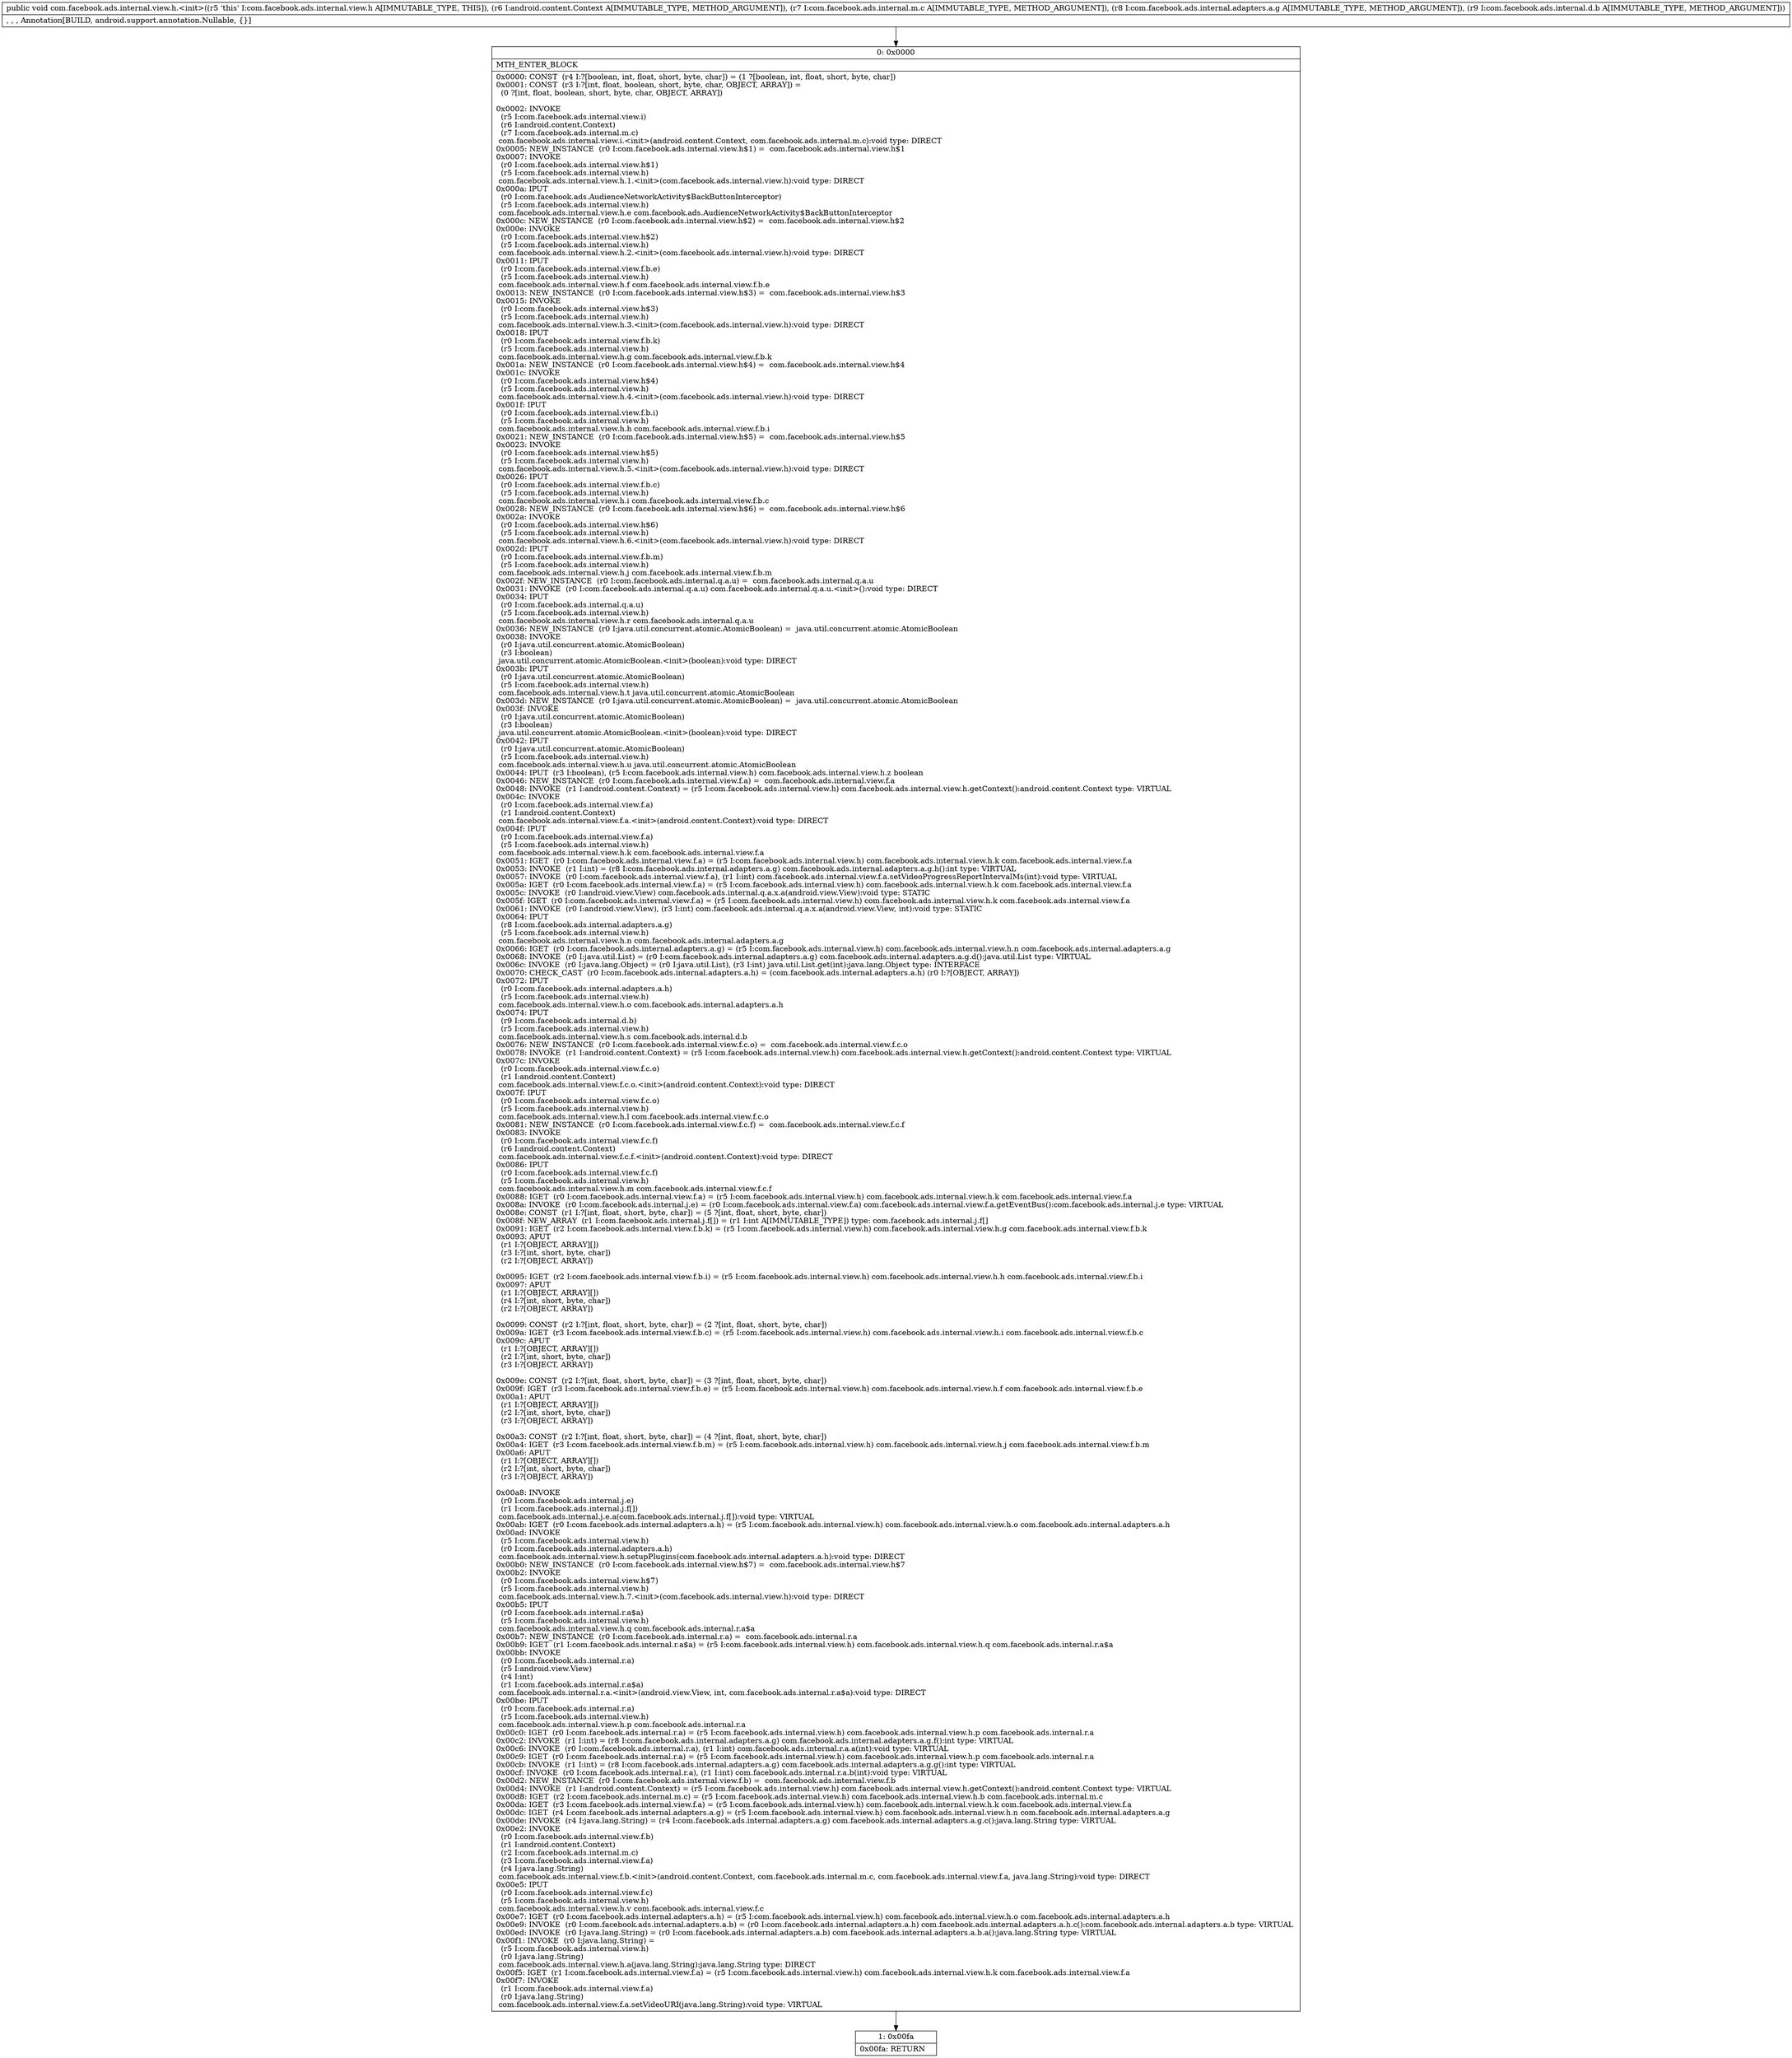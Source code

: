 digraph "CFG forcom.facebook.ads.internal.view.h.\<init\>(Landroid\/content\/Context;Lcom\/facebook\/ads\/internal\/m\/c;Lcom\/facebook\/ads\/internal\/adapters\/a\/g;Lcom\/facebook\/ads\/internal\/d\/b;)V" {
Node_0 [shape=record,label="{0\:\ 0x0000|MTH_ENTER_BLOCK\l|0x0000: CONST  (r4 I:?[boolean, int, float, short, byte, char]) = (1 ?[boolean, int, float, short, byte, char]) \l0x0001: CONST  (r3 I:?[int, float, boolean, short, byte, char, OBJECT, ARRAY]) = \l  (0 ?[int, float, boolean, short, byte, char, OBJECT, ARRAY])\l \l0x0002: INVOKE  \l  (r5 I:com.facebook.ads.internal.view.i)\l  (r6 I:android.content.Context)\l  (r7 I:com.facebook.ads.internal.m.c)\l com.facebook.ads.internal.view.i.\<init\>(android.content.Context, com.facebook.ads.internal.m.c):void type: DIRECT \l0x0005: NEW_INSTANCE  (r0 I:com.facebook.ads.internal.view.h$1) =  com.facebook.ads.internal.view.h$1 \l0x0007: INVOKE  \l  (r0 I:com.facebook.ads.internal.view.h$1)\l  (r5 I:com.facebook.ads.internal.view.h)\l com.facebook.ads.internal.view.h.1.\<init\>(com.facebook.ads.internal.view.h):void type: DIRECT \l0x000a: IPUT  \l  (r0 I:com.facebook.ads.AudienceNetworkActivity$BackButtonInterceptor)\l  (r5 I:com.facebook.ads.internal.view.h)\l com.facebook.ads.internal.view.h.e com.facebook.ads.AudienceNetworkActivity$BackButtonInterceptor \l0x000c: NEW_INSTANCE  (r0 I:com.facebook.ads.internal.view.h$2) =  com.facebook.ads.internal.view.h$2 \l0x000e: INVOKE  \l  (r0 I:com.facebook.ads.internal.view.h$2)\l  (r5 I:com.facebook.ads.internal.view.h)\l com.facebook.ads.internal.view.h.2.\<init\>(com.facebook.ads.internal.view.h):void type: DIRECT \l0x0011: IPUT  \l  (r0 I:com.facebook.ads.internal.view.f.b.e)\l  (r5 I:com.facebook.ads.internal.view.h)\l com.facebook.ads.internal.view.h.f com.facebook.ads.internal.view.f.b.e \l0x0013: NEW_INSTANCE  (r0 I:com.facebook.ads.internal.view.h$3) =  com.facebook.ads.internal.view.h$3 \l0x0015: INVOKE  \l  (r0 I:com.facebook.ads.internal.view.h$3)\l  (r5 I:com.facebook.ads.internal.view.h)\l com.facebook.ads.internal.view.h.3.\<init\>(com.facebook.ads.internal.view.h):void type: DIRECT \l0x0018: IPUT  \l  (r0 I:com.facebook.ads.internal.view.f.b.k)\l  (r5 I:com.facebook.ads.internal.view.h)\l com.facebook.ads.internal.view.h.g com.facebook.ads.internal.view.f.b.k \l0x001a: NEW_INSTANCE  (r0 I:com.facebook.ads.internal.view.h$4) =  com.facebook.ads.internal.view.h$4 \l0x001c: INVOKE  \l  (r0 I:com.facebook.ads.internal.view.h$4)\l  (r5 I:com.facebook.ads.internal.view.h)\l com.facebook.ads.internal.view.h.4.\<init\>(com.facebook.ads.internal.view.h):void type: DIRECT \l0x001f: IPUT  \l  (r0 I:com.facebook.ads.internal.view.f.b.i)\l  (r5 I:com.facebook.ads.internal.view.h)\l com.facebook.ads.internal.view.h.h com.facebook.ads.internal.view.f.b.i \l0x0021: NEW_INSTANCE  (r0 I:com.facebook.ads.internal.view.h$5) =  com.facebook.ads.internal.view.h$5 \l0x0023: INVOKE  \l  (r0 I:com.facebook.ads.internal.view.h$5)\l  (r5 I:com.facebook.ads.internal.view.h)\l com.facebook.ads.internal.view.h.5.\<init\>(com.facebook.ads.internal.view.h):void type: DIRECT \l0x0026: IPUT  \l  (r0 I:com.facebook.ads.internal.view.f.b.c)\l  (r5 I:com.facebook.ads.internal.view.h)\l com.facebook.ads.internal.view.h.i com.facebook.ads.internal.view.f.b.c \l0x0028: NEW_INSTANCE  (r0 I:com.facebook.ads.internal.view.h$6) =  com.facebook.ads.internal.view.h$6 \l0x002a: INVOKE  \l  (r0 I:com.facebook.ads.internal.view.h$6)\l  (r5 I:com.facebook.ads.internal.view.h)\l com.facebook.ads.internal.view.h.6.\<init\>(com.facebook.ads.internal.view.h):void type: DIRECT \l0x002d: IPUT  \l  (r0 I:com.facebook.ads.internal.view.f.b.m)\l  (r5 I:com.facebook.ads.internal.view.h)\l com.facebook.ads.internal.view.h.j com.facebook.ads.internal.view.f.b.m \l0x002f: NEW_INSTANCE  (r0 I:com.facebook.ads.internal.q.a.u) =  com.facebook.ads.internal.q.a.u \l0x0031: INVOKE  (r0 I:com.facebook.ads.internal.q.a.u) com.facebook.ads.internal.q.a.u.\<init\>():void type: DIRECT \l0x0034: IPUT  \l  (r0 I:com.facebook.ads.internal.q.a.u)\l  (r5 I:com.facebook.ads.internal.view.h)\l com.facebook.ads.internal.view.h.r com.facebook.ads.internal.q.a.u \l0x0036: NEW_INSTANCE  (r0 I:java.util.concurrent.atomic.AtomicBoolean) =  java.util.concurrent.atomic.AtomicBoolean \l0x0038: INVOKE  \l  (r0 I:java.util.concurrent.atomic.AtomicBoolean)\l  (r3 I:boolean)\l java.util.concurrent.atomic.AtomicBoolean.\<init\>(boolean):void type: DIRECT \l0x003b: IPUT  \l  (r0 I:java.util.concurrent.atomic.AtomicBoolean)\l  (r5 I:com.facebook.ads.internal.view.h)\l com.facebook.ads.internal.view.h.t java.util.concurrent.atomic.AtomicBoolean \l0x003d: NEW_INSTANCE  (r0 I:java.util.concurrent.atomic.AtomicBoolean) =  java.util.concurrent.atomic.AtomicBoolean \l0x003f: INVOKE  \l  (r0 I:java.util.concurrent.atomic.AtomicBoolean)\l  (r3 I:boolean)\l java.util.concurrent.atomic.AtomicBoolean.\<init\>(boolean):void type: DIRECT \l0x0042: IPUT  \l  (r0 I:java.util.concurrent.atomic.AtomicBoolean)\l  (r5 I:com.facebook.ads.internal.view.h)\l com.facebook.ads.internal.view.h.u java.util.concurrent.atomic.AtomicBoolean \l0x0044: IPUT  (r3 I:boolean), (r5 I:com.facebook.ads.internal.view.h) com.facebook.ads.internal.view.h.z boolean \l0x0046: NEW_INSTANCE  (r0 I:com.facebook.ads.internal.view.f.a) =  com.facebook.ads.internal.view.f.a \l0x0048: INVOKE  (r1 I:android.content.Context) = (r5 I:com.facebook.ads.internal.view.h) com.facebook.ads.internal.view.h.getContext():android.content.Context type: VIRTUAL \l0x004c: INVOKE  \l  (r0 I:com.facebook.ads.internal.view.f.a)\l  (r1 I:android.content.Context)\l com.facebook.ads.internal.view.f.a.\<init\>(android.content.Context):void type: DIRECT \l0x004f: IPUT  \l  (r0 I:com.facebook.ads.internal.view.f.a)\l  (r5 I:com.facebook.ads.internal.view.h)\l com.facebook.ads.internal.view.h.k com.facebook.ads.internal.view.f.a \l0x0051: IGET  (r0 I:com.facebook.ads.internal.view.f.a) = (r5 I:com.facebook.ads.internal.view.h) com.facebook.ads.internal.view.h.k com.facebook.ads.internal.view.f.a \l0x0053: INVOKE  (r1 I:int) = (r8 I:com.facebook.ads.internal.adapters.a.g) com.facebook.ads.internal.adapters.a.g.h():int type: VIRTUAL \l0x0057: INVOKE  (r0 I:com.facebook.ads.internal.view.f.a), (r1 I:int) com.facebook.ads.internal.view.f.a.setVideoProgressReportIntervalMs(int):void type: VIRTUAL \l0x005a: IGET  (r0 I:com.facebook.ads.internal.view.f.a) = (r5 I:com.facebook.ads.internal.view.h) com.facebook.ads.internal.view.h.k com.facebook.ads.internal.view.f.a \l0x005c: INVOKE  (r0 I:android.view.View) com.facebook.ads.internal.q.a.x.a(android.view.View):void type: STATIC \l0x005f: IGET  (r0 I:com.facebook.ads.internal.view.f.a) = (r5 I:com.facebook.ads.internal.view.h) com.facebook.ads.internal.view.h.k com.facebook.ads.internal.view.f.a \l0x0061: INVOKE  (r0 I:android.view.View), (r3 I:int) com.facebook.ads.internal.q.a.x.a(android.view.View, int):void type: STATIC \l0x0064: IPUT  \l  (r8 I:com.facebook.ads.internal.adapters.a.g)\l  (r5 I:com.facebook.ads.internal.view.h)\l com.facebook.ads.internal.view.h.n com.facebook.ads.internal.adapters.a.g \l0x0066: IGET  (r0 I:com.facebook.ads.internal.adapters.a.g) = (r5 I:com.facebook.ads.internal.view.h) com.facebook.ads.internal.view.h.n com.facebook.ads.internal.adapters.a.g \l0x0068: INVOKE  (r0 I:java.util.List) = (r0 I:com.facebook.ads.internal.adapters.a.g) com.facebook.ads.internal.adapters.a.g.d():java.util.List type: VIRTUAL \l0x006c: INVOKE  (r0 I:java.lang.Object) = (r0 I:java.util.List), (r3 I:int) java.util.List.get(int):java.lang.Object type: INTERFACE \l0x0070: CHECK_CAST  (r0 I:com.facebook.ads.internal.adapters.a.h) = (com.facebook.ads.internal.adapters.a.h) (r0 I:?[OBJECT, ARRAY]) \l0x0072: IPUT  \l  (r0 I:com.facebook.ads.internal.adapters.a.h)\l  (r5 I:com.facebook.ads.internal.view.h)\l com.facebook.ads.internal.view.h.o com.facebook.ads.internal.adapters.a.h \l0x0074: IPUT  \l  (r9 I:com.facebook.ads.internal.d.b)\l  (r5 I:com.facebook.ads.internal.view.h)\l com.facebook.ads.internal.view.h.s com.facebook.ads.internal.d.b \l0x0076: NEW_INSTANCE  (r0 I:com.facebook.ads.internal.view.f.c.o) =  com.facebook.ads.internal.view.f.c.o \l0x0078: INVOKE  (r1 I:android.content.Context) = (r5 I:com.facebook.ads.internal.view.h) com.facebook.ads.internal.view.h.getContext():android.content.Context type: VIRTUAL \l0x007c: INVOKE  \l  (r0 I:com.facebook.ads.internal.view.f.c.o)\l  (r1 I:android.content.Context)\l com.facebook.ads.internal.view.f.c.o.\<init\>(android.content.Context):void type: DIRECT \l0x007f: IPUT  \l  (r0 I:com.facebook.ads.internal.view.f.c.o)\l  (r5 I:com.facebook.ads.internal.view.h)\l com.facebook.ads.internal.view.h.l com.facebook.ads.internal.view.f.c.o \l0x0081: NEW_INSTANCE  (r0 I:com.facebook.ads.internal.view.f.c.f) =  com.facebook.ads.internal.view.f.c.f \l0x0083: INVOKE  \l  (r0 I:com.facebook.ads.internal.view.f.c.f)\l  (r6 I:android.content.Context)\l com.facebook.ads.internal.view.f.c.f.\<init\>(android.content.Context):void type: DIRECT \l0x0086: IPUT  \l  (r0 I:com.facebook.ads.internal.view.f.c.f)\l  (r5 I:com.facebook.ads.internal.view.h)\l com.facebook.ads.internal.view.h.m com.facebook.ads.internal.view.f.c.f \l0x0088: IGET  (r0 I:com.facebook.ads.internal.view.f.a) = (r5 I:com.facebook.ads.internal.view.h) com.facebook.ads.internal.view.h.k com.facebook.ads.internal.view.f.a \l0x008a: INVOKE  (r0 I:com.facebook.ads.internal.j.e) = (r0 I:com.facebook.ads.internal.view.f.a) com.facebook.ads.internal.view.f.a.getEventBus():com.facebook.ads.internal.j.e type: VIRTUAL \l0x008e: CONST  (r1 I:?[int, float, short, byte, char]) = (5 ?[int, float, short, byte, char]) \l0x008f: NEW_ARRAY  (r1 I:com.facebook.ads.internal.j.f[]) = (r1 I:int A[IMMUTABLE_TYPE]) type: com.facebook.ads.internal.j.f[] \l0x0091: IGET  (r2 I:com.facebook.ads.internal.view.f.b.k) = (r5 I:com.facebook.ads.internal.view.h) com.facebook.ads.internal.view.h.g com.facebook.ads.internal.view.f.b.k \l0x0093: APUT  \l  (r1 I:?[OBJECT, ARRAY][])\l  (r3 I:?[int, short, byte, char])\l  (r2 I:?[OBJECT, ARRAY])\l \l0x0095: IGET  (r2 I:com.facebook.ads.internal.view.f.b.i) = (r5 I:com.facebook.ads.internal.view.h) com.facebook.ads.internal.view.h.h com.facebook.ads.internal.view.f.b.i \l0x0097: APUT  \l  (r1 I:?[OBJECT, ARRAY][])\l  (r4 I:?[int, short, byte, char])\l  (r2 I:?[OBJECT, ARRAY])\l \l0x0099: CONST  (r2 I:?[int, float, short, byte, char]) = (2 ?[int, float, short, byte, char]) \l0x009a: IGET  (r3 I:com.facebook.ads.internal.view.f.b.c) = (r5 I:com.facebook.ads.internal.view.h) com.facebook.ads.internal.view.h.i com.facebook.ads.internal.view.f.b.c \l0x009c: APUT  \l  (r1 I:?[OBJECT, ARRAY][])\l  (r2 I:?[int, short, byte, char])\l  (r3 I:?[OBJECT, ARRAY])\l \l0x009e: CONST  (r2 I:?[int, float, short, byte, char]) = (3 ?[int, float, short, byte, char]) \l0x009f: IGET  (r3 I:com.facebook.ads.internal.view.f.b.e) = (r5 I:com.facebook.ads.internal.view.h) com.facebook.ads.internal.view.h.f com.facebook.ads.internal.view.f.b.e \l0x00a1: APUT  \l  (r1 I:?[OBJECT, ARRAY][])\l  (r2 I:?[int, short, byte, char])\l  (r3 I:?[OBJECT, ARRAY])\l \l0x00a3: CONST  (r2 I:?[int, float, short, byte, char]) = (4 ?[int, float, short, byte, char]) \l0x00a4: IGET  (r3 I:com.facebook.ads.internal.view.f.b.m) = (r5 I:com.facebook.ads.internal.view.h) com.facebook.ads.internal.view.h.j com.facebook.ads.internal.view.f.b.m \l0x00a6: APUT  \l  (r1 I:?[OBJECT, ARRAY][])\l  (r2 I:?[int, short, byte, char])\l  (r3 I:?[OBJECT, ARRAY])\l \l0x00a8: INVOKE  \l  (r0 I:com.facebook.ads.internal.j.e)\l  (r1 I:com.facebook.ads.internal.j.f[])\l com.facebook.ads.internal.j.e.a(com.facebook.ads.internal.j.f[]):void type: VIRTUAL \l0x00ab: IGET  (r0 I:com.facebook.ads.internal.adapters.a.h) = (r5 I:com.facebook.ads.internal.view.h) com.facebook.ads.internal.view.h.o com.facebook.ads.internal.adapters.a.h \l0x00ad: INVOKE  \l  (r5 I:com.facebook.ads.internal.view.h)\l  (r0 I:com.facebook.ads.internal.adapters.a.h)\l com.facebook.ads.internal.view.h.setupPlugins(com.facebook.ads.internal.adapters.a.h):void type: DIRECT \l0x00b0: NEW_INSTANCE  (r0 I:com.facebook.ads.internal.view.h$7) =  com.facebook.ads.internal.view.h$7 \l0x00b2: INVOKE  \l  (r0 I:com.facebook.ads.internal.view.h$7)\l  (r5 I:com.facebook.ads.internal.view.h)\l com.facebook.ads.internal.view.h.7.\<init\>(com.facebook.ads.internal.view.h):void type: DIRECT \l0x00b5: IPUT  \l  (r0 I:com.facebook.ads.internal.r.a$a)\l  (r5 I:com.facebook.ads.internal.view.h)\l com.facebook.ads.internal.view.h.q com.facebook.ads.internal.r.a$a \l0x00b7: NEW_INSTANCE  (r0 I:com.facebook.ads.internal.r.a) =  com.facebook.ads.internal.r.a \l0x00b9: IGET  (r1 I:com.facebook.ads.internal.r.a$a) = (r5 I:com.facebook.ads.internal.view.h) com.facebook.ads.internal.view.h.q com.facebook.ads.internal.r.a$a \l0x00bb: INVOKE  \l  (r0 I:com.facebook.ads.internal.r.a)\l  (r5 I:android.view.View)\l  (r4 I:int)\l  (r1 I:com.facebook.ads.internal.r.a$a)\l com.facebook.ads.internal.r.a.\<init\>(android.view.View, int, com.facebook.ads.internal.r.a$a):void type: DIRECT \l0x00be: IPUT  \l  (r0 I:com.facebook.ads.internal.r.a)\l  (r5 I:com.facebook.ads.internal.view.h)\l com.facebook.ads.internal.view.h.p com.facebook.ads.internal.r.a \l0x00c0: IGET  (r0 I:com.facebook.ads.internal.r.a) = (r5 I:com.facebook.ads.internal.view.h) com.facebook.ads.internal.view.h.p com.facebook.ads.internal.r.a \l0x00c2: INVOKE  (r1 I:int) = (r8 I:com.facebook.ads.internal.adapters.a.g) com.facebook.ads.internal.adapters.a.g.f():int type: VIRTUAL \l0x00c6: INVOKE  (r0 I:com.facebook.ads.internal.r.a), (r1 I:int) com.facebook.ads.internal.r.a.a(int):void type: VIRTUAL \l0x00c9: IGET  (r0 I:com.facebook.ads.internal.r.a) = (r5 I:com.facebook.ads.internal.view.h) com.facebook.ads.internal.view.h.p com.facebook.ads.internal.r.a \l0x00cb: INVOKE  (r1 I:int) = (r8 I:com.facebook.ads.internal.adapters.a.g) com.facebook.ads.internal.adapters.a.g.g():int type: VIRTUAL \l0x00cf: INVOKE  (r0 I:com.facebook.ads.internal.r.a), (r1 I:int) com.facebook.ads.internal.r.a.b(int):void type: VIRTUAL \l0x00d2: NEW_INSTANCE  (r0 I:com.facebook.ads.internal.view.f.b) =  com.facebook.ads.internal.view.f.b \l0x00d4: INVOKE  (r1 I:android.content.Context) = (r5 I:com.facebook.ads.internal.view.h) com.facebook.ads.internal.view.h.getContext():android.content.Context type: VIRTUAL \l0x00d8: IGET  (r2 I:com.facebook.ads.internal.m.c) = (r5 I:com.facebook.ads.internal.view.h) com.facebook.ads.internal.view.h.b com.facebook.ads.internal.m.c \l0x00da: IGET  (r3 I:com.facebook.ads.internal.view.f.a) = (r5 I:com.facebook.ads.internal.view.h) com.facebook.ads.internal.view.h.k com.facebook.ads.internal.view.f.a \l0x00dc: IGET  (r4 I:com.facebook.ads.internal.adapters.a.g) = (r5 I:com.facebook.ads.internal.view.h) com.facebook.ads.internal.view.h.n com.facebook.ads.internal.adapters.a.g \l0x00de: INVOKE  (r4 I:java.lang.String) = (r4 I:com.facebook.ads.internal.adapters.a.g) com.facebook.ads.internal.adapters.a.g.c():java.lang.String type: VIRTUAL \l0x00e2: INVOKE  \l  (r0 I:com.facebook.ads.internal.view.f.b)\l  (r1 I:android.content.Context)\l  (r2 I:com.facebook.ads.internal.m.c)\l  (r3 I:com.facebook.ads.internal.view.f.a)\l  (r4 I:java.lang.String)\l com.facebook.ads.internal.view.f.b.\<init\>(android.content.Context, com.facebook.ads.internal.m.c, com.facebook.ads.internal.view.f.a, java.lang.String):void type: DIRECT \l0x00e5: IPUT  \l  (r0 I:com.facebook.ads.internal.view.f.c)\l  (r5 I:com.facebook.ads.internal.view.h)\l com.facebook.ads.internal.view.h.v com.facebook.ads.internal.view.f.c \l0x00e7: IGET  (r0 I:com.facebook.ads.internal.adapters.a.h) = (r5 I:com.facebook.ads.internal.view.h) com.facebook.ads.internal.view.h.o com.facebook.ads.internal.adapters.a.h \l0x00e9: INVOKE  (r0 I:com.facebook.ads.internal.adapters.a.b) = (r0 I:com.facebook.ads.internal.adapters.a.h) com.facebook.ads.internal.adapters.a.h.c():com.facebook.ads.internal.adapters.a.b type: VIRTUAL \l0x00ed: INVOKE  (r0 I:java.lang.String) = (r0 I:com.facebook.ads.internal.adapters.a.b) com.facebook.ads.internal.adapters.a.b.a():java.lang.String type: VIRTUAL \l0x00f1: INVOKE  (r0 I:java.lang.String) = \l  (r5 I:com.facebook.ads.internal.view.h)\l  (r0 I:java.lang.String)\l com.facebook.ads.internal.view.h.a(java.lang.String):java.lang.String type: DIRECT \l0x00f5: IGET  (r1 I:com.facebook.ads.internal.view.f.a) = (r5 I:com.facebook.ads.internal.view.h) com.facebook.ads.internal.view.h.k com.facebook.ads.internal.view.f.a \l0x00f7: INVOKE  \l  (r1 I:com.facebook.ads.internal.view.f.a)\l  (r0 I:java.lang.String)\l com.facebook.ads.internal.view.f.a.setVideoURI(java.lang.String):void type: VIRTUAL \l}"];
Node_1 [shape=record,label="{1\:\ 0x00fa|0x00fa: RETURN   \l}"];
MethodNode[shape=record,label="{public void com.facebook.ads.internal.view.h.\<init\>((r5 'this' I:com.facebook.ads.internal.view.h A[IMMUTABLE_TYPE, THIS]), (r6 I:android.content.Context A[IMMUTABLE_TYPE, METHOD_ARGUMENT]), (r7 I:com.facebook.ads.internal.m.c A[IMMUTABLE_TYPE, METHOD_ARGUMENT]), (r8 I:com.facebook.ads.internal.adapters.a.g A[IMMUTABLE_TYPE, METHOD_ARGUMENT]), (r9 I:com.facebook.ads.internal.d.b A[IMMUTABLE_TYPE, METHOD_ARGUMENT]))  | , , , Annotation[BUILD, android.support.annotation.Nullable, \{\}]\l}"];
MethodNode -> Node_0;
Node_0 -> Node_1;
}

